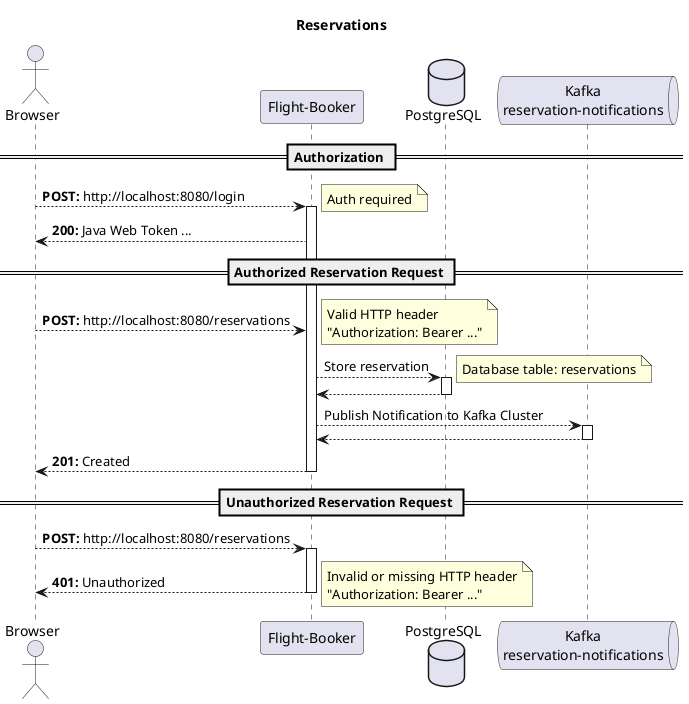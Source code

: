 @startuml

title "Reservations"

actor "Browser" as browser
participant "Flight-Booker" as app
database "PostgreSQL" as db
queue "Kafka\nreservation-notifications" as kafka

== Authorization ==

browser --> app: **POST:** http://localhost:8080/login
activate app
note right
  Auth required
end note
app --> browser: **200:** Java Web Token ...

== Authorized Reservation Request ==

browser --> app: **POST:** http://localhost:8080/reservations
note right
  Valid HTTP header
  "Authorization: Bearer ..."
end note
app --> db: Store reservation
note right
  Database table: reservations
end note
activate db
db --> app
deactivate db
app --> kafka: Publish Notification to Kafka Cluster
activate kafka
kafka --> app
deactivate kafka
app --> browser: **201:** Created
deactivate app

== Unauthorized Reservation Request ==

browser --> app: **POST:** http://localhost:8080/reservations
activate app
app --> browser: **401:** Unauthorized
note right
  Invalid or missing HTTP header
  "Authorization: Bearer ..."
end note
deactivate app

@enduml